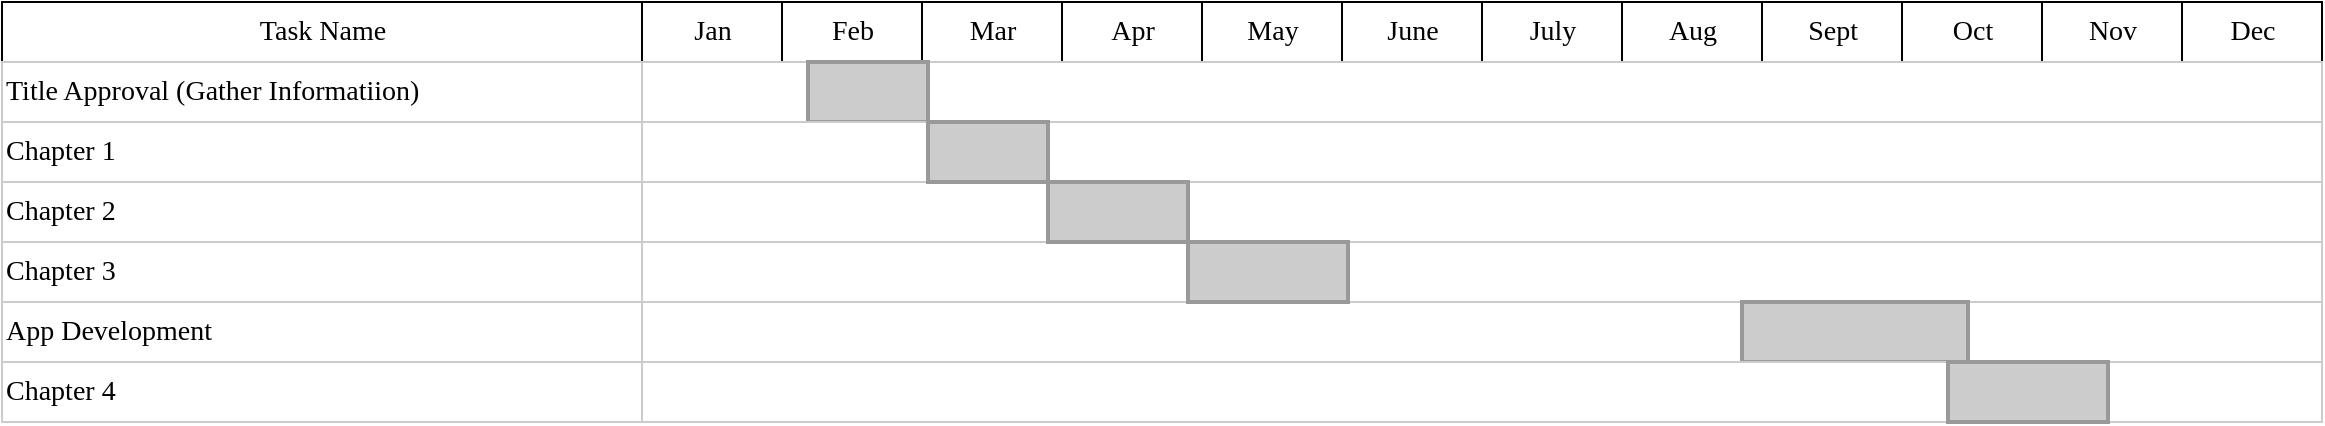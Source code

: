 <mxfile version="21.6.8" type="device">
  <diagram name="Page-1" id="fc2ac565-0d4e-3f0d-88b0-a54af1634ed7">
    <mxGraphModel dx="1233" dy="788" grid="1" gridSize="10" guides="1" tooltips="1" connect="0" arrows="1" fold="1" page="1" pageScale="1.5" pageWidth="827" pageHeight="1169" background="none" math="0" shadow="0">
      <root>
        <mxCell id="0" style=";html=1;" />
        <mxCell id="1" style=";html=1;" parent="0" />
        <mxCell id="2" value="Task Name" style="strokeWidth=1;fontStyle=0;html=1;fontFamily=Times New Roman;fontSize=14;" parent="1" vertex="1">
          <mxGeometry x="40" y="570" width="320" height="30" as="geometry" />
        </mxCell>
        <mxCell id="67c90442a009f359-290" value="Title Approval (Gather Informatiion)" style="align=left;strokeColor=#CCCCCC;html=1;fontFamily=Times New Roman;fontSize=14;" parent="1" vertex="1">
          <mxGeometry x="40.0" y="600.0" width="320.0" height="30" as="geometry" />
        </mxCell>
        <mxCell id="4" value="Jan" style="strokeWidth=1;fontStyle=0;html=1;fontFamily=Times New Roman;fontSize=14;" parent="1" vertex="1">
          <mxGeometry x="360" y="570" width="70" height="30" as="geometry" />
        </mxCell>
        <mxCell id="67c90442a009f359-278" value="Feb" style="strokeWidth=1;fontStyle=0;html=1;fontFamily=Times New Roman;fontSize=14;" parent="1" vertex="1">
          <mxGeometry x="430" y="570" width="70" height="30" as="geometry" />
        </mxCell>
        <mxCell id="67c90442a009f359-279" value="Mar" style="strokeWidth=1;fontStyle=0;html=1;fontFamily=Times New Roman;fontSize=14;" parent="1" vertex="1">
          <mxGeometry x="500" y="570" width="70" height="30" as="geometry" />
        </mxCell>
        <mxCell id="67c90442a009f359-280" value="Apr" style="strokeWidth=1;fontStyle=0;html=1;fontFamily=Times New Roman;fontSize=14;" parent="1" vertex="1">
          <mxGeometry x="570" y="570" width="70" height="30" as="geometry" />
        </mxCell>
        <mxCell id="67c90442a009f359-281" value="May" style="strokeWidth=1;fontStyle=0;html=1;fontFamily=Times New Roman;fontSize=14;" parent="1" vertex="1">
          <mxGeometry x="640" y="570" width="70" height="30" as="geometry" />
        </mxCell>
        <mxCell id="67c90442a009f359-282" value="June" style="strokeWidth=1;fontStyle=0;html=1;fontFamily=Times New Roman;fontSize=14;" parent="1" vertex="1">
          <mxGeometry x="710" y="570" width="70" height="30" as="geometry" />
        </mxCell>
        <mxCell id="67c90442a009f359-283" value="July" style="strokeWidth=1;fontStyle=0;html=1;fontFamily=Times New Roman;fontSize=14;" parent="1" vertex="1">
          <mxGeometry x="780" y="570" width="70" height="30" as="geometry" />
        </mxCell>
        <mxCell id="67c90442a009f359-284" value="Aug" style="strokeWidth=1;fontStyle=0;html=1;fontFamily=Times New Roman;fontSize=14;" parent="1" vertex="1">
          <mxGeometry x="850" y="570" width="70" height="30" as="geometry" />
        </mxCell>
        <mxCell id="67c90442a009f359-285" value="Sept" style="strokeWidth=1;fontStyle=0;html=1;fontFamily=Times New Roman;fontSize=14;" parent="1" vertex="1">
          <mxGeometry x="920" y="570" width="70" height="30" as="geometry" />
        </mxCell>
        <mxCell id="67c90442a009f359-286" value="Oct" style="strokeWidth=1;fontStyle=0;html=1;fontFamily=Times New Roman;fontSize=14;" parent="1" vertex="1">
          <mxGeometry x="990" y="570" width="70" height="30" as="geometry" />
        </mxCell>
        <mxCell id="67c90442a009f359-287" value="Nov" style="strokeWidth=1;fontStyle=0;html=1;fontFamily=Times New Roman;fontSize=14;" parent="1" vertex="1">
          <mxGeometry x="1060" y="570" width="70" height="30" as="geometry" />
        </mxCell>
        <mxCell id="67c90442a009f359-288" value="Dec" style="strokeWidth=1;fontStyle=0;html=1;fontFamily=Times New Roman;fontSize=14;" parent="1" vertex="1">
          <mxGeometry x="1130" y="570" width="70" height="30" as="geometry" />
        </mxCell>
        <mxCell id="67c90442a009f359-298" value="" style="align=left;strokeColor=#CCCCCC;html=1;fontFamily=Times New Roman;fontSize=14;" parent="1" vertex="1">
          <mxGeometry x="360" y="600" width="840" height="30" as="geometry" />
        </mxCell>
        <mxCell id="67c90442a009f359-299" value="" style="whiteSpace=wrap;html=1;strokeWidth=2;fillColor=#CCCCCC;gradientColor=none;fontSize=14;align=center;strokeColor=#999999;fontFamily=Times New Roman;" parent="1" vertex="1">
          <mxGeometry x="443" y="600" width="60" height="30" as="geometry" />
        </mxCell>
        <mxCell id="SwtLhn9vPLhsi7NcjeYA-110" value="Chapter 1&amp;nbsp;" style="align=left;strokeColor=#CCCCCC;html=1;fontFamily=Times New Roman;fontSize=14;" parent="1" vertex="1">
          <mxGeometry x="40.0" y="630.0" width="320.0" height="30" as="geometry" />
        </mxCell>
        <mxCell id="SwtLhn9vPLhsi7NcjeYA-111" value="" style="align=left;strokeColor=#CCCCCC;html=1;fontFamily=Times New Roman;fontSize=14;" parent="1" vertex="1">
          <mxGeometry x="360" y="630" width="840" height="30" as="geometry" />
        </mxCell>
        <mxCell id="SwtLhn9vPLhsi7NcjeYA-112" value="" style="align=left;strokeColor=#CCCCCC;html=1;fontFamily=Times New Roman;fontSize=14;" parent="1" vertex="1">
          <mxGeometry x="360" y="660" width="840" height="30" as="geometry" />
        </mxCell>
        <mxCell id="SwtLhn9vPLhsi7NcjeYA-113" value="" style="align=left;strokeColor=#CCCCCC;html=1;fontFamily=Times New Roman;fontSize=14;" parent="1" vertex="1">
          <mxGeometry x="360" y="690" width="840" height="30" as="geometry" />
        </mxCell>
        <mxCell id="SwtLhn9vPLhsi7NcjeYA-114" value="Chapter 2&amp;nbsp;" style="align=left;strokeColor=#CCCCCC;html=1;fontFamily=Times New Roman;fontSize=14;" parent="1" vertex="1">
          <mxGeometry x="40.0" y="660.0" width="320.0" height="30" as="geometry" />
        </mxCell>
        <mxCell id="SwtLhn9vPLhsi7NcjeYA-115" value="Chapter 3" style="align=left;strokeColor=#CCCCCC;html=1;fontFamily=Times New Roman;fontSize=14;" parent="1" vertex="1">
          <mxGeometry x="40.0" y="690.0" width="320.0" height="30" as="geometry" />
        </mxCell>
        <mxCell id="SwtLhn9vPLhsi7NcjeYA-116" value="App Development&amp;nbsp;" style="align=left;strokeColor=#CCCCCC;html=1;fontFamily=Times New Roman;fontSize=14;" parent="1" vertex="1">
          <mxGeometry x="40.0" y="720.0" width="320.0" height="30" as="geometry" />
        </mxCell>
        <mxCell id="SwtLhn9vPLhsi7NcjeYA-117" value="" style="align=left;strokeColor=#CCCCCC;html=1;fontFamily=Times New Roman;fontSize=14;" parent="1" vertex="1">
          <mxGeometry x="360" y="720" width="840" height="30" as="geometry" />
        </mxCell>
        <mxCell id="SwtLhn9vPLhsi7NcjeYA-123" value="" style="whiteSpace=wrap;html=1;strokeWidth=2;fillColor=#CCCCCC;gradientColor=none;fontSize=14;align=center;strokeColor=#999999;fontFamily=Times New Roman;" parent="1" vertex="1">
          <mxGeometry x="503" y="630" width="60" height="30" as="geometry" />
        </mxCell>
        <mxCell id="SwtLhn9vPLhsi7NcjeYA-124" value="" style="whiteSpace=wrap;html=1;strokeWidth=2;fillColor=#CCCCCC;gradientColor=none;fontSize=14;align=center;strokeColor=#999999;fontFamily=Times New Roman;" parent="1" vertex="1">
          <mxGeometry x="563" y="660" width="70" height="30" as="geometry" />
        </mxCell>
        <mxCell id="SwtLhn9vPLhsi7NcjeYA-125" value="" style="whiteSpace=wrap;html=1;strokeWidth=2;fillColor=#CCCCCC;gradientColor=none;fontSize=14;align=center;strokeColor=#999999;fontFamily=Times New Roman;" parent="1" vertex="1">
          <mxGeometry x="633" y="690" width="80" height="30" as="geometry" />
        </mxCell>
        <mxCell id="SwtLhn9vPLhsi7NcjeYA-126" value="" style="whiteSpace=wrap;html=1;strokeWidth=2;fillColor=#CCCCCC;gradientColor=none;fontSize=14;align=center;strokeColor=#999999;fontFamily=Times New Roman;" parent="1" vertex="1">
          <mxGeometry x="910" y="720" width="113" height="30" as="geometry" />
        </mxCell>
        <mxCell id="SwtLhn9vPLhsi7NcjeYA-127" value="" style="align=left;strokeColor=#CCCCCC;html=1;fontFamily=Times New Roman;fontSize=14;" parent="1" vertex="1">
          <mxGeometry x="360" y="750" width="840" height="30" as="geometry" />
        </mxCell>
        <mxCell id="SwtLhn9vPLhsi7NcjeYA-128" value="Chapter 4" style="align=left;strokeColor=#CCCCCC;html=1;fontFamily=Times New Roman;fontSize=14;" parent="1" vertex="1">
          <mxGeometry x="40.0" y="750.0" width="320.0" height="30" as="geometry" />
        </mxCell>
        <mxCell id="SwtLhn9vPLhsi7NcjeYA-129" value="" style="whiteSpace=wrap;html=1;strokeWidth=2;fillColor=#CCCCCC;gradientColor=none;fontSize=14;align=center;strokeColor=#999999;fontFamily=Times New Roman;" parent="1" vertex="1">
          <mxGeometry x="1013" y="750" width="80" height="30" as="geometry" />
        </mxCell>
      </root>
    </mxGraphModel>
  </diagram>
</mxfile>
